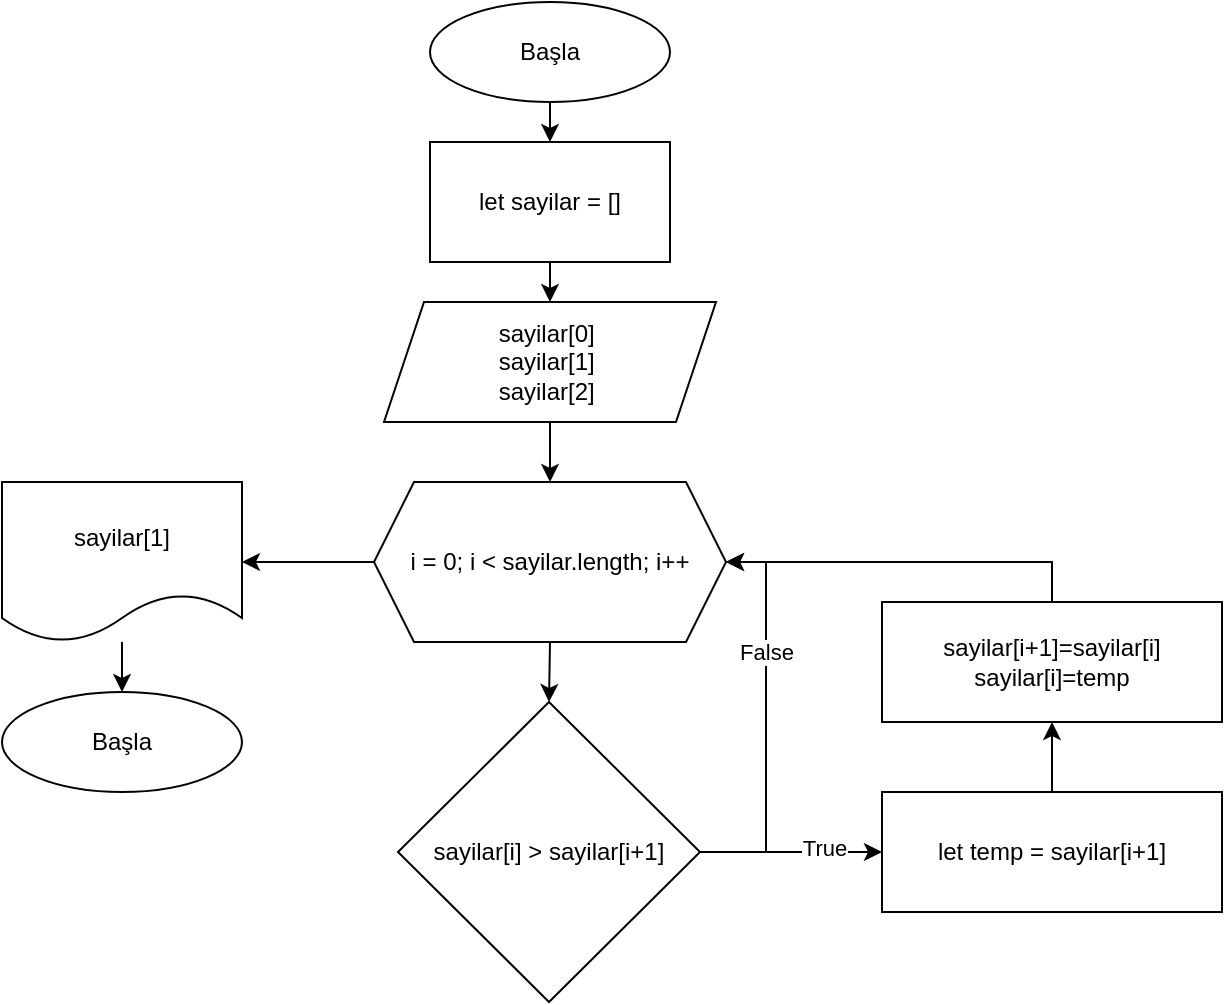 <mxfile version="22.1.11" type="device">
  <diagram name="Sayfa -1" id="yiRPvvSt5QnNHpDDsqgL">
    <mxGraphModel dx="946" dy="790" grid="1" gridSize="10" guides="1" tooltips="1" connect="1" arrows="1" fold="1" page="1" pageScale="1" pageWidth="827" pageHeight="1169" math="0" shadow="0">
      <root>
        <mxCell id="0" />
        <mxCell id="1" parent="0" />
        <mxCell id="l4TFurfITF2KFFCBmmSl-21" style="edgeStyle=orthogonalEdgeStyle;rounded=0;orthogonalLoop=1;jettySize=auto;html=1;exitX=0.5;exitY=1;exitDx=0;exitDy=0;entryX=0.5;entryY=0;entryDx=0;entryDy=0;" edge="1" parent="1" source="l4TFurfITF2KFFCBmmSl-1" target="l4TFurfITF2KFFCBmmSl-2">
          <mxGeometry relative="1" as="geometry" />
        </mxCell>
        <mxCell id="l4TFurfITF2KFFCBmmSl-1" value="Başla" style="ellipse;whiteSpace=wrap;html=1;" vertex="1" parent="1">
          <mxGeometry x="354" y="10" width="120" height="50" as="geometry" />
        </mxCell>
        <mxCell id="l4TFurfITF2KFFCBmmSl-20" style="edgeStyle=orthogonalEdgeStyle;rounded=0;orthogonalLoop=1;jettySize=auto;html=1;exitX=0.5;exitY=1;exitDx=0;exitDy=0;entryX=0.5;entryY=0;entryDx=0;entryDy=0;" edge="1" parent="1" source="l4TFurfITF2KFFCBmmSl-2" target="l4TFurfITF2KFFCBmmSl-3">
          <mxGeometry relative="1" as="geometry" />
        </mxCell>
        <mxCell id="l4TFurfITF2KFFCBmmSl-2" value="let sayilar = []" style="rounded=0;whiteSpace=wrap;html=1;" vertex="1" parent="1">
          <mxGeometry x="354" y="80" width="120" height="60" as="geometry" />
        </mxCell>
        <mxCell id="l4TFurfITF2KFFCBmmSl-19" style="edgeStyle=orthogonalEdgeStyle;rounded=0;orthogonalLoop=1;jettySize=auto;html=1;exitX=0.5;exitY=1;exitDx=0;exitDy=0;entryX=0.5;entryY=0;entryDx=0;entryDy=0;" edge="1" parent="1" source="l4TFurfITF2KFFCBmmSl-3" target="l4TFurfITF2KFFCBmmSl-4">
          <mxGeometry relative="1" as="geometry" />
        </mxCell>
        <mxCell id="l4TFurfITF2KFFCBmmSl-3" value="sayilar[0]&amp;nbsp;&lt;br&gt;sayilar[1]&amp;nbsp;&lt;br&gt;sayilar[2]&amp;nbsp;" style="shape=parallelogram;perimeter=parallelogramPerimeter;whiteSpace=wrap;html=1;fixedSize=1;" vertex="1" parent="1">
          <mxGeometry x="331" y="160" width="166" height="60" as="geometry" />
        </mxCell>
        <mxCell id="l4TFurfITF2KFFCBmmSl-15" style="edgeStyle=orthogonalEdgeStyle;rounded=0;orthogonalLoop=1;jettySize=auto;html=1;exitX=0;exitY=0.5;exitDx=0;exitDy=0;entryX=1;entryY=0.5;entryDx=0;entryDy=0;" edge="1" parent="1" source="l4TFurfITF2KFFCBmmSl-4" target="l4TFurfITF2KFFCBmmSl-14">
          <mxGeometry relative="1" as="geometry" />
        </mxCell>
        <mxCell id="l4TFurfITF2KFFCBmmSl-18" style="edgeStyle=orthogonalEdgeStyle;rounded=0;orthogonalLoop=1;jettySize=auto;html=1;exitX=0.5;exitY=1;exitDx=0;exitDy=0;entryX=0.5;entryY=0;entryDx=0;entryDy=0;" edge="1" parent="1" source="l4TFurfITF2KFFCBmmSl-4" target="l4TFurfITF2KFFCBmmSl-5">
          <mxGeometry relative="1" as="geometry" />
        </mxCell>
        <mxCell id="l4TFurfITF2KFFCBmmSl-4" value="i = 0; i &amp;lt; sayilar.length; i++" style="shape=hexagon;perimeter=hexagonPerimeter2;whiteSpace=wrap;html=1;fixedSize=1;" vertex="1" parent="1">
          <mxGeometry x="326" y="250" width="176" height="80" as="geometry" />
        </mxCell>
        <mxCell id="l4TFurfITF2KFFCBmmSl-7" style="edgeStyle=orthogonalEdgeStyle;rounded=0;orthogonalLoop=1;jettySize=auto;html=1;exitX=1;exitY=0.5;exitDx=0;exitDy=0;entryX=1;entryY=0.5;entryDx=0;entryDy=0;" edge="1" parent="1" source="l4TFurfITF2KFFCBmmSl-5" target="l4TFurfITF2KFFCBmmSl-4">
          <mxGeometry relative="1" as="geometry" />
        </mxCell>
        <mxCell id="l4TFurfITF2KFFCBmmSl-8" value="False" style="edgeLabel;html=1;align=center;verticalAlign=middle;resizable=0;points=[];" vertex="1" connectable="0" parent="l4TFurfITF2KFFCBmmSl-7">
          <mxGeometry x="0.343" relative="1" as="geometry">
            <mxPoint as="offset" />
          </mxGeometry>
        </mxCell>
        <mxCell id="l4TFurfITF2KFFCBmmSl-9" style="edgeStyle=orthogonalEdgeStyle;rounded=0;orthogonalLoop=1;jettySize=auto;html=1;exitX=1;exitY=0.5;exitDx=0;exitDy=0;entryX=0;entryY=0.5;entryDx=0;entryDy=0;" edge="1" parent="1" source="l4TFurfITF2KFFCBmmSl-5" target="l4TFurfITF2KFFCBmmSl-6">
          <mxGeometry relative="1" as="geometry" />
        </mxCell>
        <mxCell id="l4TFurfITF2KFFCBmmSl-10" value="True" style="edgeLabel;html=1;align=center;verticalAlign=middle;resizable=0;points=[];" vertex="1" connectable="0" parent="l4TFurfITF2KFFCBmmSl-9">
          <mxGeometry x="0.363" y="2" relative="1" as="geometry">
            <mxPoint as="offset" />
          </mxGeometry>
        </mxCell>
        <mxCell id="l4TFurfITF2KFFCBmmSl-5" value="sayilar[i] &amp;gt; sayilar[i+1]" style="rhombus;whiteSpace=wrap;html=1;" vertex="1" parent="1">
          <mxGeometry x="338" y="360" width="151" height="150" as="geometry" />
        </mxCell>
        <mxCell id="l4TFurfITF2KFFCBmmSl-12" style="edgeStyle=orthogonalEdgeStyle;rounded=0;orthogonalLoop=1;jettySize=auto;html=1;exitX=0.5;exitY=0;exitDx=0;exitDy=0;entryX=0.5;entryY=1;entryDx=0;entryDy=0;" edge="1" parent="1" source="l4TFurfITF2KFFCBmmSl-6" target="l4TFurfITF2KFFCBmmSl-11">
          <mxGeometry relative="1" as="geometry" />
        </mxCell>
        <mxCell id="l4TFurfITF2KFFCBmmSl-6" value="let temp = sayilar[i+1]" style="rounded=0;whiteSpace=wrap;html=1;" vertex="1" parent="1">
          <mxGeometry x="580" y="405" width="170" height="60" as="geometry" />
        </mxCell>
        <mxCell id="l4TFurfITF2KFFCBmmSl-13" style="edgeStyle=orthogonalEdgeStyle;rounded=0;orthogonalLoop=1;jettySize=auto;html=1;exitX=0.5;exitY=0;exitDx=0;exitDy=0;entryX=1;entryY=0.5;entryDx=0;entryDy=0;" edge="1" parent="1" source="l4TFurfITF2KFFCBmmSl-11" target="l4TFurfITF2KFFCBmmSl-4">
          <mxGeometry relative="1" as="geometry">
            <Array as="points">
              <mxPoint x="665" y="290" />
            </Array>
          </mxGeometry>
        </mxCell>
        <mxCell id="l4TFurfITF2KFFCBmmSl-11" value="sayilar[i+1]=sayilar[i]&lt;br&gt;sayilar[i]=temp" style="rounded=0;whiteSpace=wrap;html=1;" vertex="1" parent="1">
          <mxGeometry x="580" y="310" width="170" height="60" as="geometry" />
        </mxCell>
        <mxCell id="l4TFurfITF2KFFCBmmSl-17" style="edgeStyle=orthogonalEdgeStyle;rounded=0;orthogonalLoop=1;jettySize=auto;html=1;entryX=0.5;entryY=0;entryDx=0;entryDy=0;" edge="1" parent="1" source="l4TFurfITF2KFFCBmmSl-14" target="l4TFurfITF2KFFCBmmSl-16">
          <mxGeometry relative="1" as="geometry" />
        </mxCell>
        <mxCell id="l4TFurfITF2KFFCBmmSl-14" value="sayilar[1]" style="shape=document;whiteSpace=wrap;html=1;boundedLbl=1;" vertex="1" parent="1">
          <mxGeometry x="140" y="250" width="120" height="80" as="geometry" />
        </mxCell>
        <mxCell id="l4TFurfITF2KFFCBmmSl-16" value="Başla" style="ellipse;whiteSpace=wrap;html=1;" vertex="1" parent="1">
          <mxGeometry x="140" y="355" width="120" height="50" as="geometry" />
        </mxCell>
      </root>
    </mxGraphModel>
  </diagram>
</mxfile>
